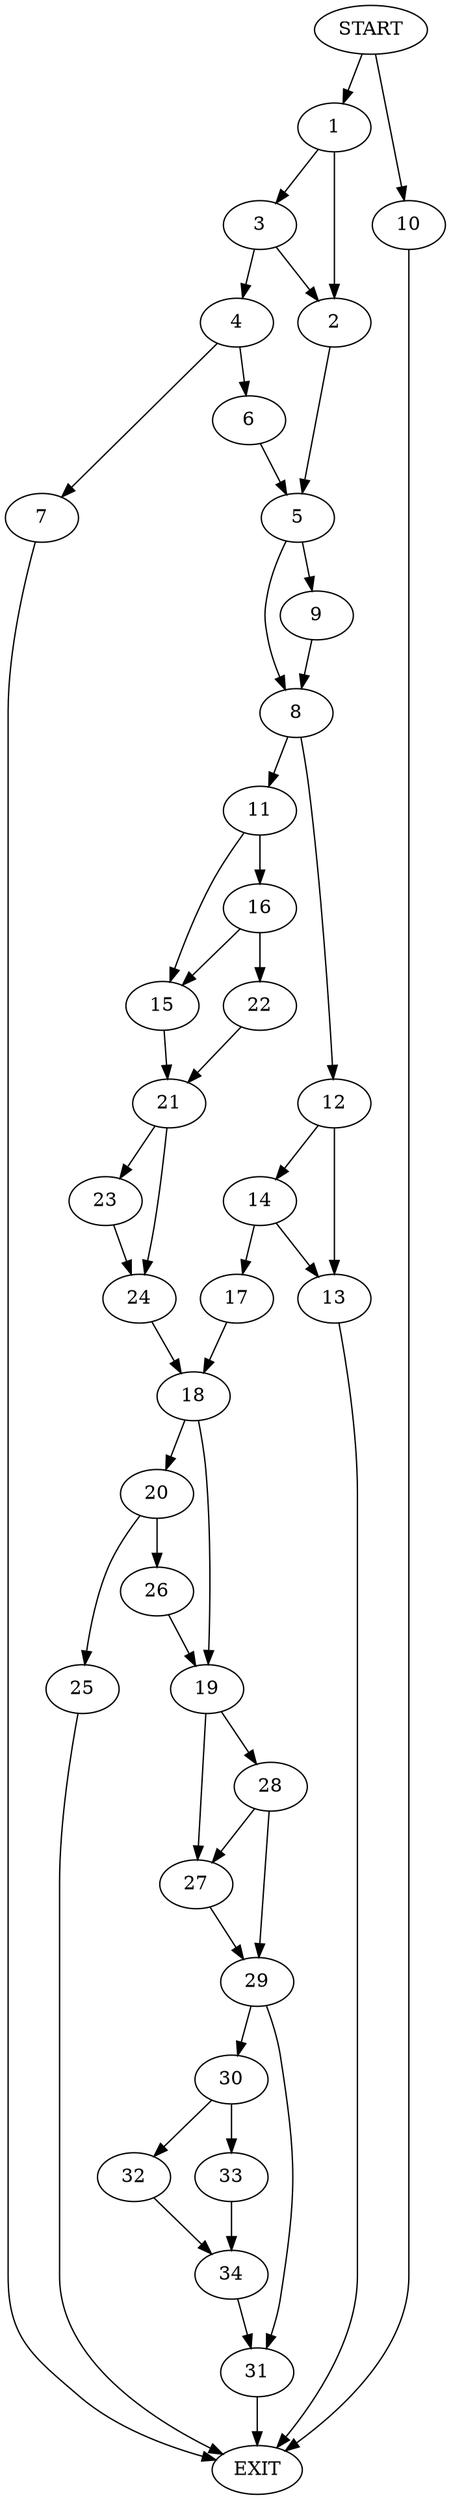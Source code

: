 digraph {
0 [label="START"]
35 [label="EXIT"]
0 -> 1
1 -> 2
1 -> 3
3 -> 2
3 -> 4
2 -> 5
4 -> 6
4 -> 7
5 -> 8
5 -> 9
7 -> 35
6 -> 5
0 -> 10
10 -> 35
8 -> 11
8 -> 12
9 -> 8
12 -> 13
12 -> 14
11 -> 15
11 -> 16
13 -> 35
14 -> 13
14 -> 17
17 -> 18
18 -> 19
18 -> 20
15 -> 21
16 -> 15
16 -> 22
22 -> 21
21 -> 23
21 -> 24
24 -> 18
23 -> 24
20 -> 25
20 -> 26
19 -> 27
19 -> 28
26 -> 19
25 -> 35
27 -> 29
28 -> 27
28 -> 29
29 -> 30
29 -> 31
31 -> 35
30 -> 32
30 -> 33
32 -> 34
33 -> 34
34 -> 31
}
